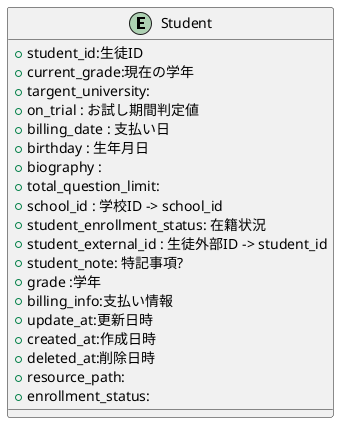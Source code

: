 @startuml

entity "Student" {
    + student_id:生徒ID
    + current_grade:現在の学年
    + targent_university:
    + on_trial : お試し期間判定値
    + billing_date : 支払い日
    + birthday : 生年月日
    + biography : 
    + total_question_limit: 
    + school_id : 学校ID -> school_id
    + student_enrollment_status: 在籍状況
    + student_external_id : 生徒外部ID -> student_id
    + student_note: 特記事項?
    + grade :学年
    + billing_info:支払い情報
    + update_at:更新日時
    + created_at:作成日時
    + deleted_at:削除日時
    + resource_path:
    + enrollment_status:
}

@enduml
